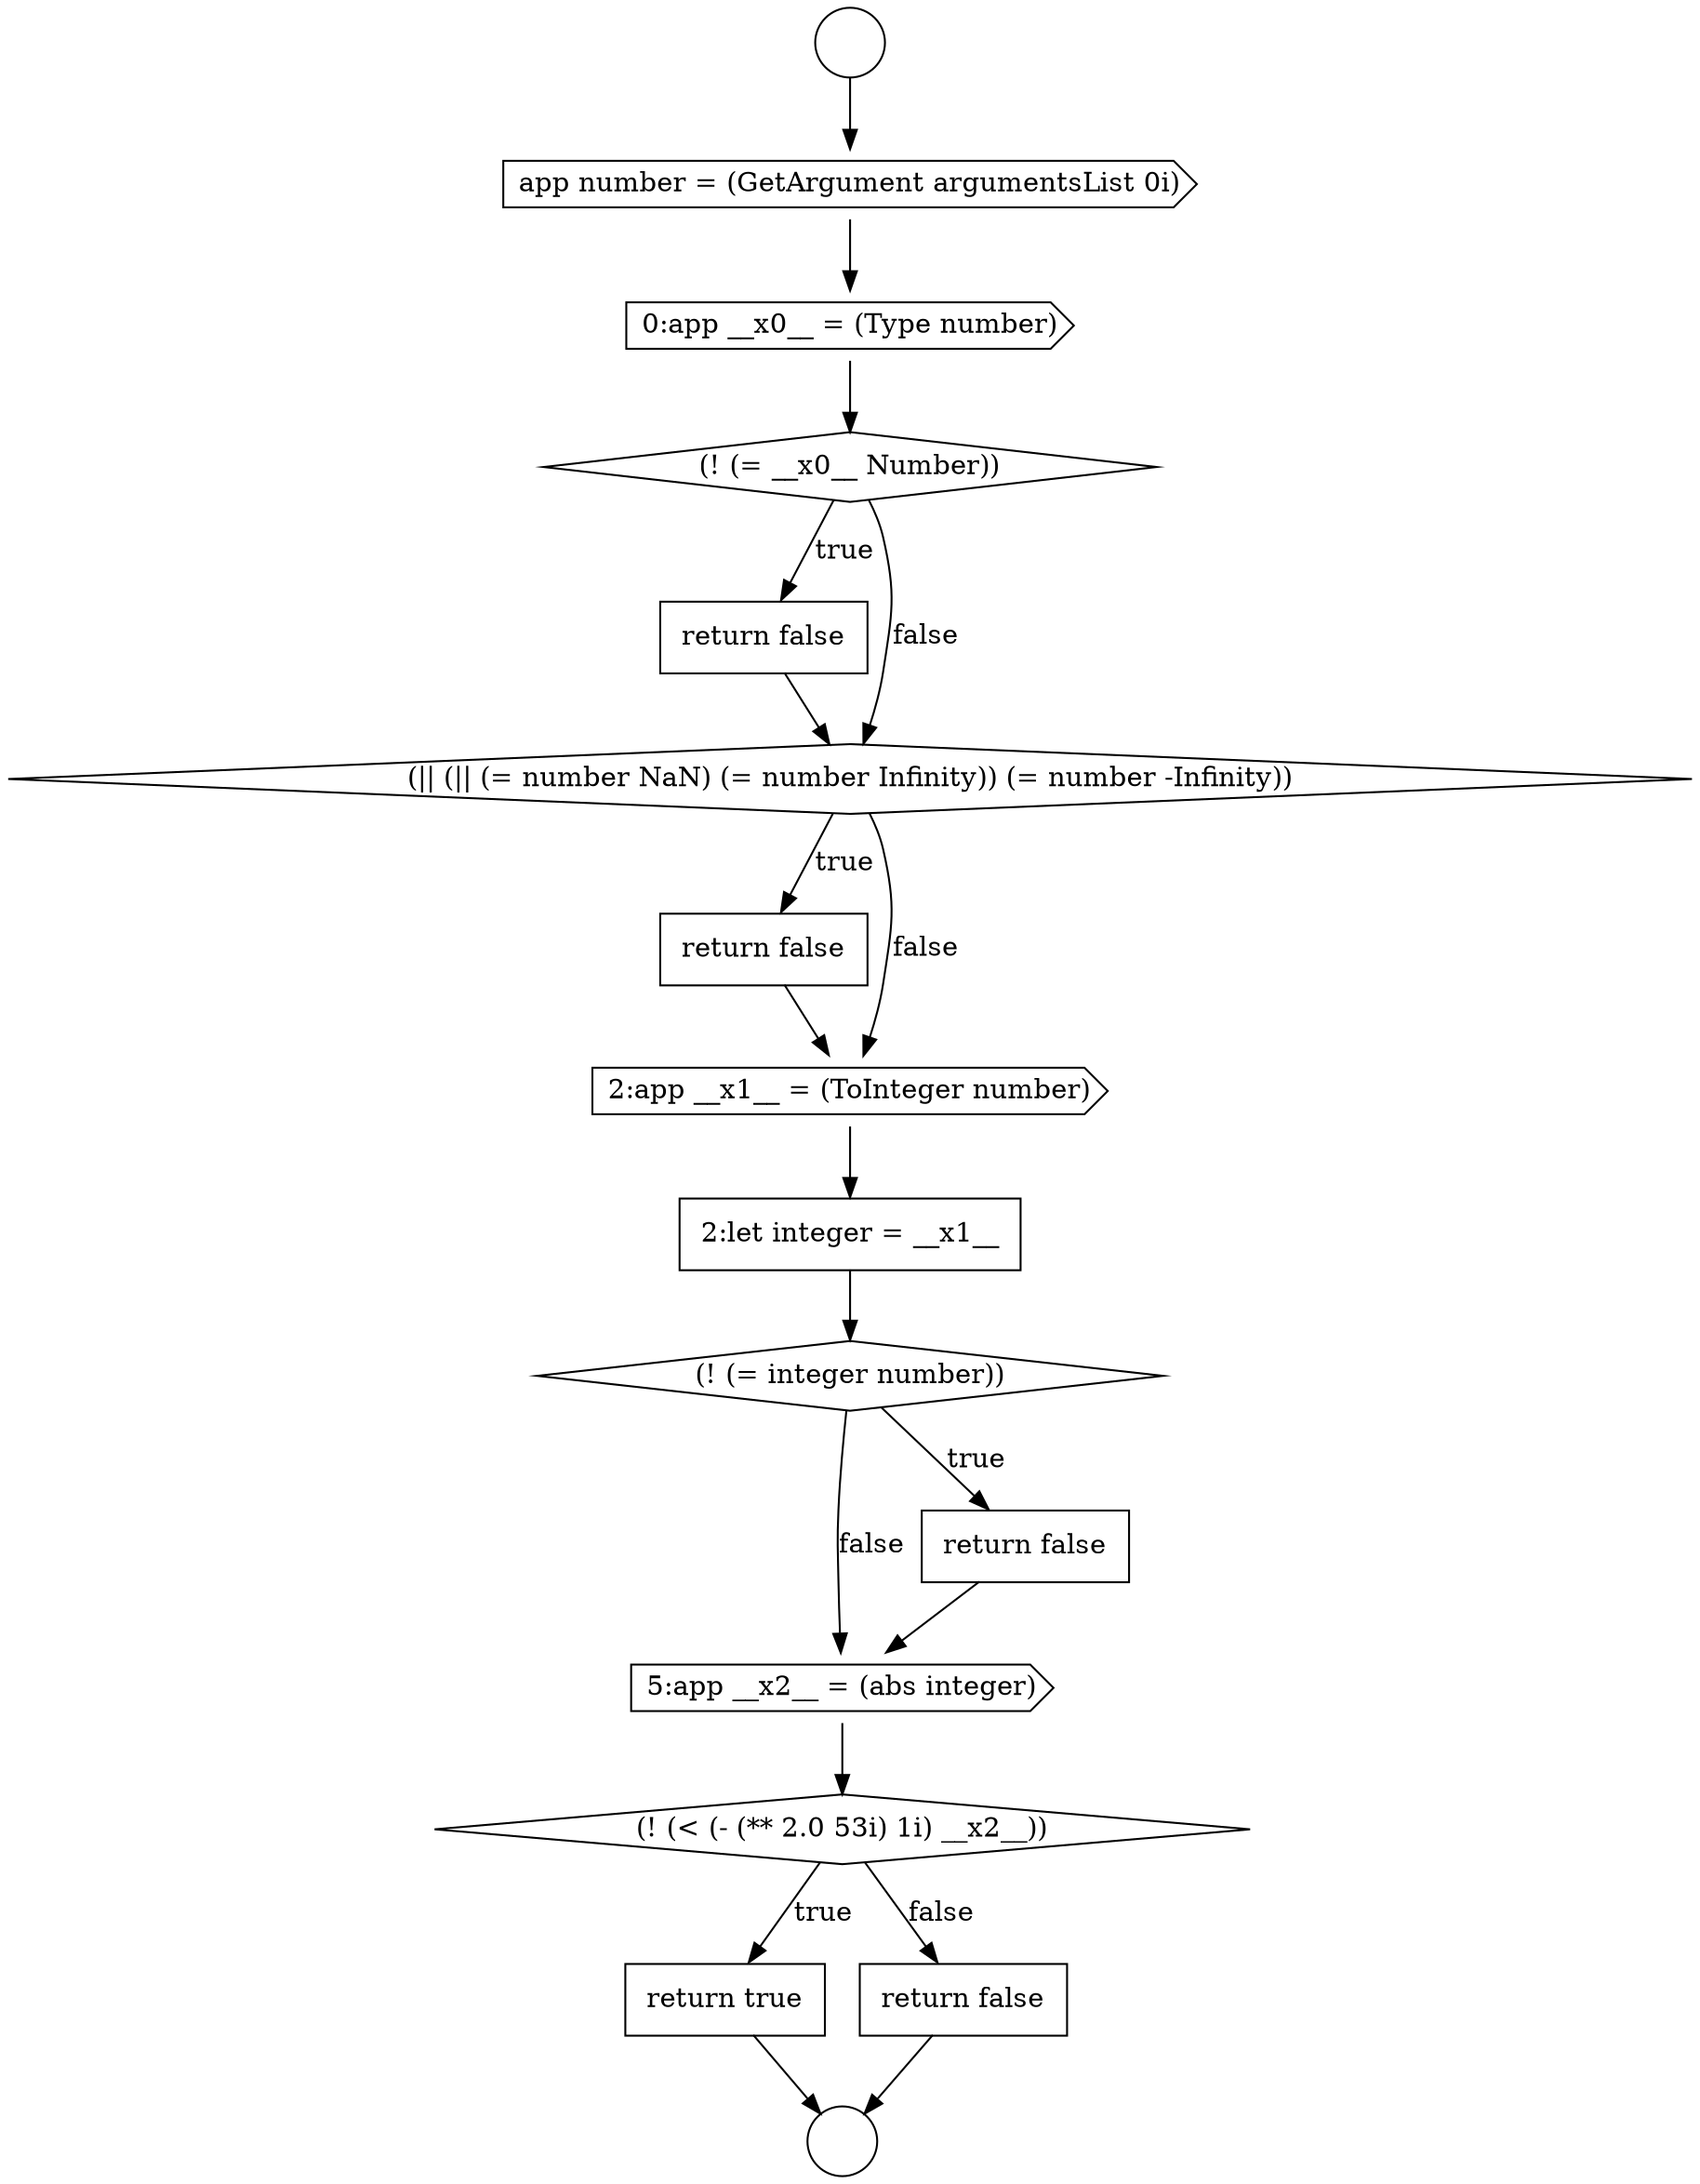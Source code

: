 digraph {
  node0 [shape=circle label=" " color="black" fillcolor="white" style=filled]
  node5 [shape=none, margin=0, label=<<font color="black">
    <table border="0" cellborder="1" cellspacing="0" cellpadding="10">
      <tr><td align="left">return false</td></tr>
    </table>
  </font>> color="black" fillcolor="white" style=filled]
  node10 [shape=diamond, label=<<font color="black">(! (= integer number))</font>> color="black" fillcolor="white" style=filled]
  node14 [shape=none, margin=0, label=<<font color="black">
    <table border="0" cellborder="1" cellspacing="0" cellpadding="10">
      <tr><td align="left">return true</td></tr>
    </table>
  </font>> color="black" fillcolor="white" style=filled]
  node1 [shape=circle label=" " color="black" fillcolor="white" style=filled]
  node6 [shape=diamond, label=<<font color="black">(|| (|| (= number NaN) (= number Infinity)) (= number -Infinity))</font>> color="black" fillcolor="white" style=filled]
  node9 [shape=none, margin=0, label=<<font color="black">
    <table border="0" cellborder="1" cellspacing="0" cellpadding="10">
      <tr><td align="left">2:let integer = __x1__</td></tr>
    </table>
  </font>> color="black" fillcolor="white" style=filled]
  node13 [shape=diamond, label=<<font color="black">(! (&lt; (- (** 2.0 53i) 1i) __x2__))</font>> color="black" fillcolor="white" style=filled]
  node2 [shape=cds, label=<<font color="black">app number = (GetArgument argumentsList 0i)</font>> color="black" fillcolor="white" style=filled]
  node12 [shape=cds, label=<<font color="black">5:app __x2__ = (abs integer)</font>> color="black" fillcolor="white" style=filled]
  node7 [shape=none, margin=0, label=<<font color="black">
    <table border="0" cellborder="1" cellspacing="0" cellpadding="10">
      <tr><td align="left">return false</td></tr>
    </table>
  </font>> color="black" fillcolor="white" style=filled]
  node3 [shape=cds, label=<<font color="black">0:app __x0__ = (Type number)</font>> color="black" fillcolor="white" style=filled]
  node11 [shape=none, margin=0, label=<<font color="black">
    <table border="0" cellborder="1" cellspacing="0" cellpadding="10">
      <tr><td align="left">return false</td></tr>
    </table>
  </font>> color="black" fillcolor="white" style=filled]
  node8 [shape=cds, label=<<font color="black">2:app __x1__ = (ToInteger number)</font>> color="black" fillcolor="white" style=filled]
  node4 [shape=diamond, label=<<font color="black">(! (= __x0__ Number))</font>> color="black" fillcolor="white" style=filled]
  node15 [shape=none, margin=0, label=<<font color="black">
    <table border="0" cellborder="1" cellspacing="0" cellpadding="10">
      <tr><td align="left">return false</td></tr>
    </table>
  </font>> color="black" fillcolor="white" style=filled]
  node2 -> node3 [ color="black"]
  node11 -> node12 [ color="black"]
  node12 -> node13 [ color="black"]
  node0 -> node2 [ color="black"]
  node9 -> node10 [ color="black"]
  node4 -> node5 [label=<<font color="black">true</font>> color="black"]
  node4 -> node6 [label=<<font color="black">false</font>> color="black"]
  node8 -> node9 [ color="black"]
  node14 -> node1 [ color="black"]
  node5 -> node6 [ color="black"]
  node3 -> node4 [ color="black"]
  node6 -> node7 [label=<<font color="black">true</font>> color="black"]
  node6 -> node8 [label=<<font color="black">false</font>> color="black"]
  node7 -> node8 [ color="black"]
  node15 -> node1 [ color="black"]
  node10 -> node11 [label=<<font color="black">true</font>> color="black"]
  node10 -> node12 [label=<<font color="black">false</font>> color="black"]
  node13 -> node14 [label=<<font color="black">true</font>> color="black"]
  node13 -> node15 [label=<<font color="black">false</font>> color="black"]
}
